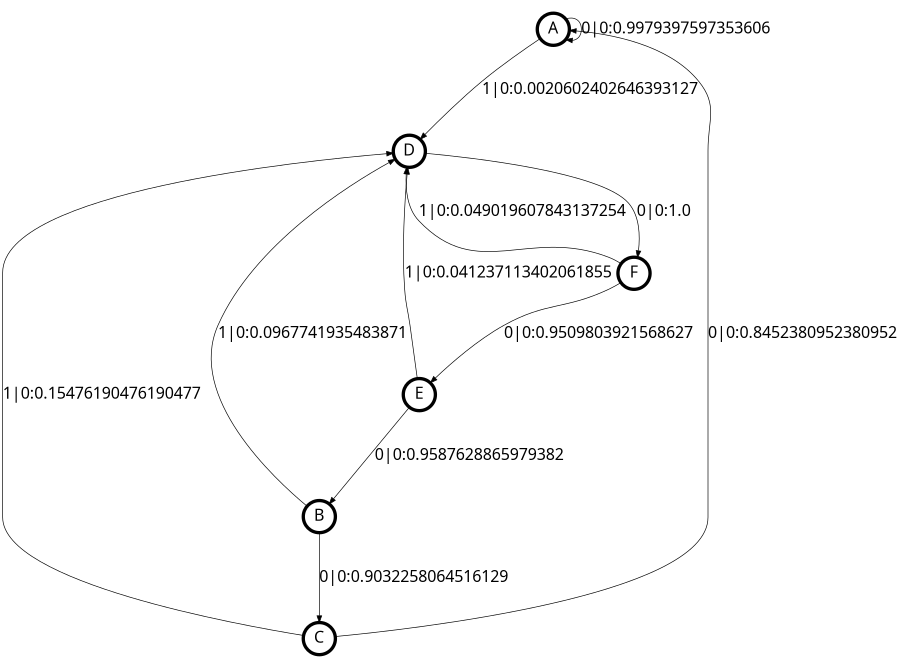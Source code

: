 digraph  {
size = "6,8.5";
ratio = "fill";
node
[shape = circle];
node [fontsize = 24];
node [penwidth = 5];
edge [fontsize = 24];
node [fontname = "CMU Serif Roman"];
graph [fontname = "CMU Serif Roman"];
edge [fontname = "CMU Serif Roman"];
A -> A [label = "0|0:0.9979397597353606\l"];
A -> D [label = "1|0:0.0020602402646393127\l"];
B -> C [label = "0|0:0.9032258064516129\l"];
B -> D [label = "1|0:0.0967741935483871\l"];
C -> A [label = "0|0:0.8452380952380952\l"];
C -> D [label = "1|0:0.15476190476190477\l"];
D -> F [label = "0|0:1.0\l"];
E -> B [label = "0|0:0.9587628865979382\l"];
E -> D [label = "1|0:0.041237113402061855\l"];
F -> D [label = "1|0:0.049019607843137254\l"];
F -> E [label = "0|0:0.9509803921568627\l"];
}